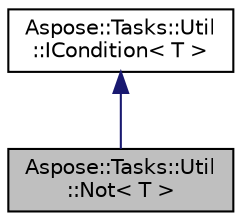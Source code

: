 digraph "Aspose::Tasks::Util::Not&lt; T &gt;"
{
 // LATEX_PDF_SIZE
  edge [fontname="Helvetica",fontsize="10",labelfontname="Helvetica",labelfontsize="10"];
  node [fontname="Helvetica",fontsize="10",shape=record];
  Node1 [label="Aspose::Tasks::Util\l::Not\< T \>",height=0.2,width=0.4,color="black", fillcolor="grey75", style="filled", fontcolor="black",tooltip="Applies logical NOT to the specified condition."];
  Node2 -> Node1 [dir="back",color="midnightblue",fontsize="10",style="solid",fontname="Helvetica"];
  Node2 [label="Aspose::Tasks::Util\l::ICondition\< T \>",height=0.2,width=0.4,color="black", fillcolor="white", style="filled",URL="$class_aspose_1_1_tasks_1_1_util_1_1_i_condition.html",tooltip="Represents a condition which can be used by filters or search methods."];
}
